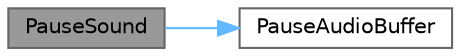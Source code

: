 digraph "PauseSound"
{
 // LATEX_PDF_SIZE
  bgcolor="transparent";
  edge [fontname=Helvetica,fontsize=10,labelfontname=Helvetica,labelfontsize=10];
  node [fontname=Helvetica,fontsize=10,shape=box,height=0.2,width=0.4];
  rankdir="LR";
  Node1 [id="Node000001",label="PauseSound",height=0.2,width=0.4,color="gray40", fillcolor="grey60", style="filled", fontcolor="black",tooltip=" "];
  Node1 -> Node2 [id="edge1_Node000001_Node000002",color="steelblue1",style="solid",tooltip=" "];
  Node2 [id="Node000002",label="PauseAudioBuffer",height=0.2,width=0.4,color="grey40", fillcolor="white", style="filled",URL="$_classes_2lib_2raudio_8c.html#a18cf3235a792f572a79b88cc19c1c032",tooltip=" "];
}
